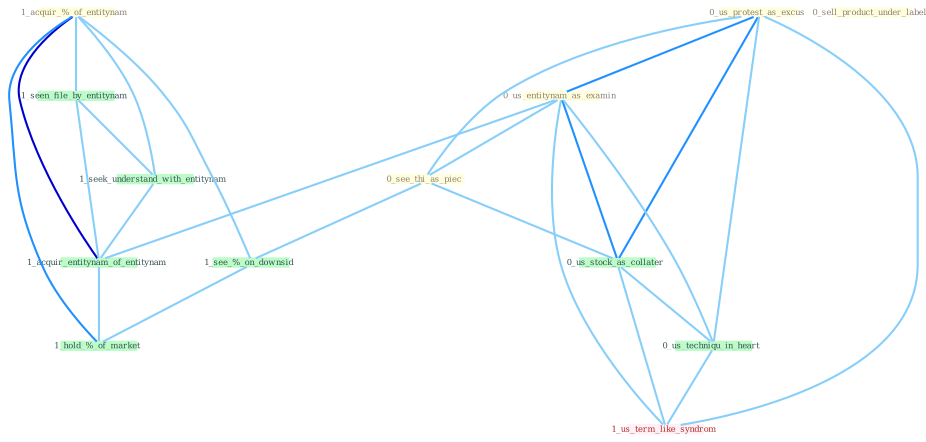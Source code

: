Graph G{ 
    node
    [shape=polygon,style=filled,width=.5,height=.06,color="#BDFCC9",fixedsize=true,fontsize=4,
    fontcolor="#2f4f4f"];
    {node
    [color="#ffffe0", fontcolor="#8b7d6b"] "1_acquir_%_of_entitynam " "0_sell_product_under_label " "0_us_protest_as_excus " "0_us_entitynam_as_examin " "0_see_thi_as_piec "}
{node [color="#fff0f5", fontcolor="#b22222"] "1_us_term_like_syndrom "}
edge [color="#B0E2FF"];

	"1_acquir_%_of_entitynam " -- "1_seen_file_by_entitynam " [w="1", color="#87cefa" ];
	"1_acquir_%_of_entitynam " -- "1_seek_understand_with_entitynam " [w="1", color="#87cefa" ];
	"1_acquir_%_of_entitynam " -- "1_acquir_entitynam_of_entitynam " [w="3", color="#0000cd" , len=0.6];
	"1_acquir_%_of_entitynam " -- "1_see_%_on_downsid " [w="1", color="#87cefa" ];
	"1_acquir_%_of_entitynam " -- "1_hold_%_of_market " [w="2", color="#1e90ff" , len=0.8];
	"0_us_protest_as_excus " -- "0_us_entitynam_as_examin " [w="2", color="#1e90ff" , len=0.8];
	"0_us_protest_as_excus " -- "0_see_thi_as_piec " [w="1", color="#87cefa" ];
	"0_us_protest_as_excus " -- "0_us_stock_as_collater " [w="2", color="#1e90ff" , len=0.8];
	"0_us_protest_as_excus " -- "0_us_techniqu_in_heart " [w="1", color="#87cefa" ];
	"0_us_protest_as_excus " -- "1_us_term_like_syndrom " [w="1", color="#87cefa" ];
	"0_us_entitynam_as_examin " -- "0_see_thi_as_piec " [w="1", color="#87cefa" ];
	"0_us_entitynam_as_examin " -- "0_us_stock_as_collater " [w="2", color="#1e90ff" , len=0.8];
	"0_us_entitynam_as_examin " -- "1_acquir_entitynam_of_entitynam " [w="1", color="#87cefa" ];
	"0_us_entitynam_as_examin " -- "0_us_techniqu_in_heart " [w="1", color="#87cefa" ];
	"0_us_entitynam_as_examin " -- "1_us_term_like_syndrom " [w="1", color="#87cefa" ];
	"0_see_thi_as_piec " -- "0_us_stock_as_collater " [w="1", color="#87cefa" ];
	"0_see_thi_as_piec " -- "1_see_%_on_downsid " [w="1", color="#87cefa" ];
	"1_seen_file_by_entitynam " -- "1_seek_understand_with_entitynam " [w="1", color="#87cefa" ];
	"1_seen_file_by_entitynam " -- "1_acquir_entitynam_of_entitynam " [w="1", color="#87cefa" ];
	"0_us_stock_as_collater " -- "0_us_techniqu_in_heart " [w="1", color="#87cefa" ];
	"0_us_stock_as_collater " -- "1_us_term_like_syndrom " [w="1", color="#87cefa" ];
	"1_seek_understand_with_entitynam " -- "1_acquir_entitynam_of_entitynam " [w="1", color="#87cefa" ];
	"1_acquir_entitynam_of_entitynam " -- "1_hold_%_of_market " [w="1", color="#87cefa" ];
	"0_us_techniqu_in_heart " -- "1_us_term_like_syndrom " [w="1", color="#87cefa" ];
	"1_see_%_on_downsid " -- "1_hold_%_of_market " [w="1", color="#87cefa" ];
}